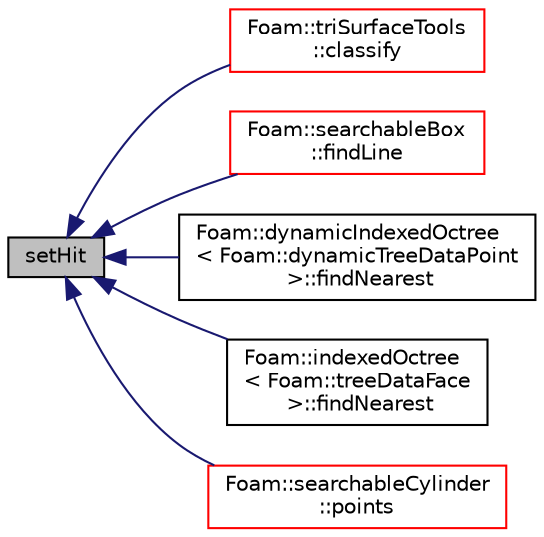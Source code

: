 digraph "setHit"
{
  bgcolor="transparent";
  edge [fontname="Helvetica",fontsize="10",labelfontname="Helvetica",labelfontsize="10"];
  node [fontname="Helvetica",fontsize="10",shape=record];
  rankdir="LR";
  Node419 [label="setHit",height=0.2,width=0.4,color="black", fillcolor="grey75", style="filled", fontcolor="black"];
  Node419 -> Node420 [dir="back",color="midnightblue",fontsize="10",style="solid",fontname="Helvetica"];
  Node420 [label="Foam::triSurfaceTools\l::classify",height=0.2,width=0.4,color="red",URL="$a26673.html#a6f0ceda49a3cd2fbd6ab9655fd370e03",tooltip="Test point on plane of triangle to see if on edge or point or inside. "];
  Node419 -> Node422 [dir="back",color="midnightblue",fontsize="10",style="solid",fontname="Helvetica"];
  Node422 [label="Foam::searchableBox\l::findLine",height=0.2,width=0.4,color="red",URL="$a26345.html#aadce0231473476a2f789c287c0af3943",tooltip="Find nearest intersection of line between start and end. "];
  Node419 -> Node425 [dir="back",color="midnightblue",fontsize="10",style="solid",fontname="Helvetica"];
  Node425 [label="Foam::dynamicIndexedOctree\l\< Foam::dynamicTreeDataPoint\l \>::findNearest",height=0.2,width=0.4,color="black",URL="$a26745.html#ae090443cbaa3565bc6dc0b28e77793a8",tooltip="Low level: calculate nearest starting from subnode. "];
  Node419 -> Node426 [dir="back",color="midnightblue",fontsize="10",style="solid",fontname="Helvetica"];
  Node426 [label="Foam::indexedOctree\l\< Foam::treeDataFace\l \>::findNearest",height=0.2,width=0.4,color="black",URL="$a26157.html#abd1691a3fc13b01ad68fb3ca35ec22d8",tooltip="Low level: calculate nearest starting from subnode. "];
  Node419 -> Node427 [dir="back",color="midnightblue",fontsize="10",style="solid",fontname="Helvetica"];
  Node427 [label="Foam::searchableCylinder\l::points",height=0.2,width=0.4,color="red",URL="$a26349.html#affb7cf1209e1e3af9a19a21860268ee5",tooltip="Get the points that define the surface. "];
}
